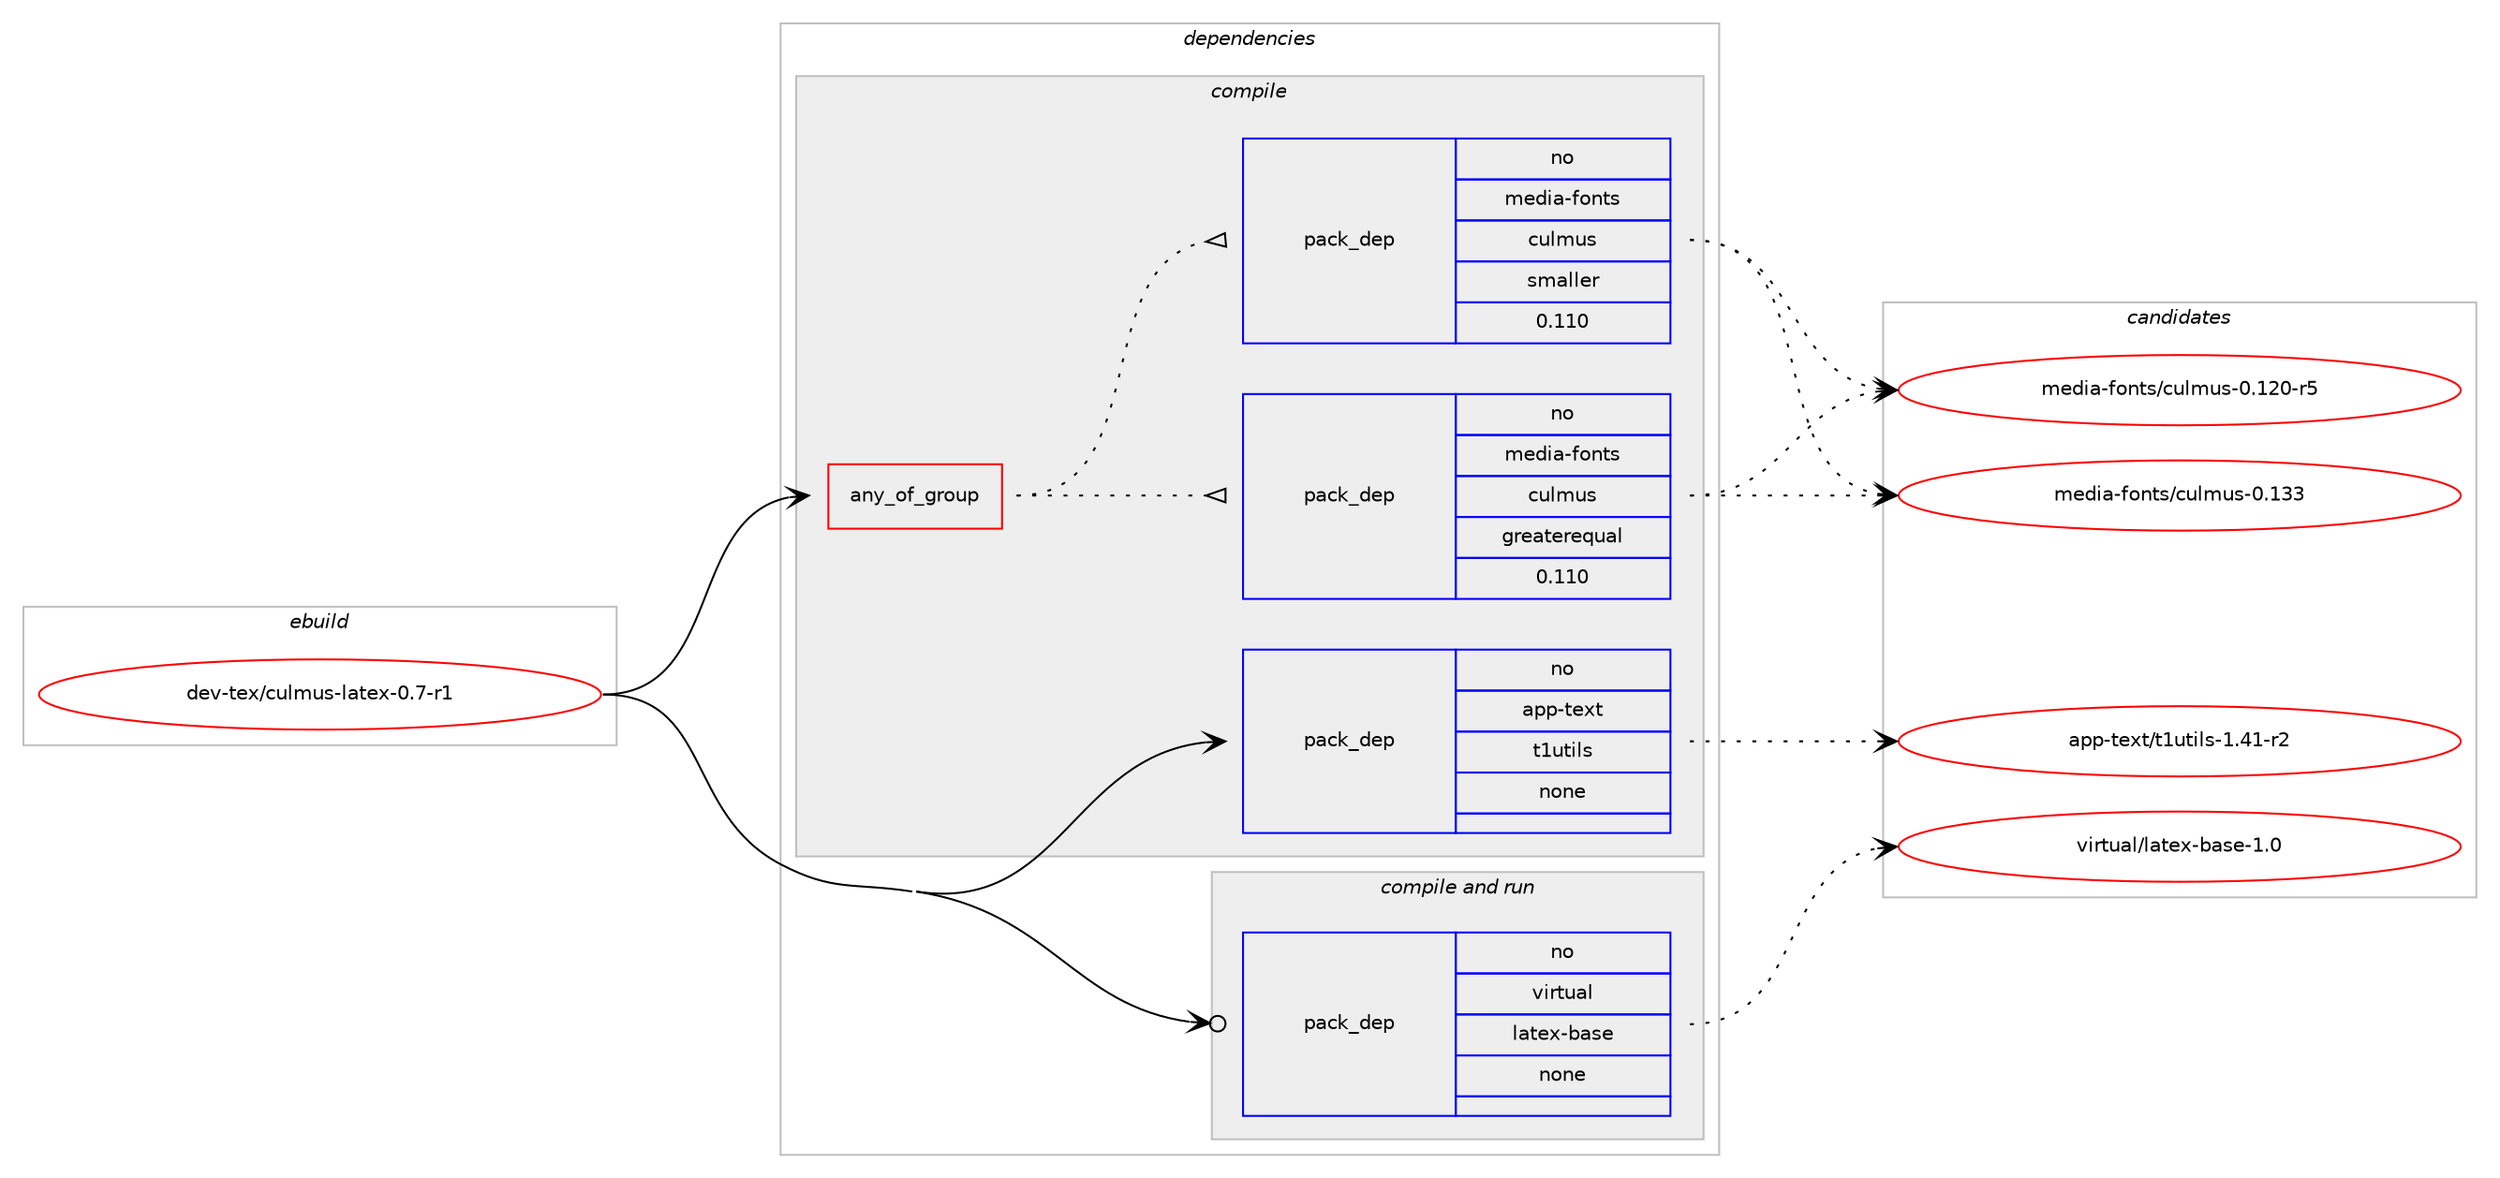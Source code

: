 digraph prolog {

# *************
# Graph options
# *************

newrank=true;
concentrate=true;
compound=true;
graph [rankdir=LR,fontname=Helvetica,fontsize=10,ranksep=1.5];#, ranksep=2.5, nodesep=0.2];
edge  [arrowhead=vee];
node  [fontname=Helvetica,fontsize=10];

# **********
# The ebuild
# **********

subgraph cluster_leftcol {
color=gray;
rank=same;
label=<<i>ebuild</i>>;
id [label="dev-tex/culmus-latex-0.7-r1", color=red, width=4, href="../dev-tex/culmus-latex-0.7-r1.svg"];
}

# ****************
# The dependencies
# ****************

subgraph cluster_midcol {
color=gray;
label=<<i>dependencies</i>>;
subgraph cluster_compile {
fillcolor="#eeeeee";
style=filled;
label=<<i>compile</i>>;
subgraph any11706 {
dependency724414 [label=<<TABLE BORDER="0" CELLBORDER="1" CELLSPACING="0" CELLPADDING="4"><TR><TD CELLPADDING="10">any_of_group</TD></TR></TABLE>>, shape=none, color=red];subgraph pack530616 {
dependency724415 [label=<<TABLE BORDER="0" CELLBORDER="1" CELLSPACING="0" CELLPADDING="4" WIDTH="220"><TR><TD ROWSPAN="6" CELLPADDING="30">pack_dep</TD></TR><TR><TD WIDTH="110">no</TD></TR><TR><TD>media-fonts</TD></TR><TR><TD>culmus</TD></TR><TR><TD>greaterequal</TD></TR><TR><TD>0.110</TD></TR></TABLE>>, shape=none, color=blue];
}
dependency724414:e -> dependency724415:w [weight=20,style="dotted",arrowhead="oinv"];
subgraph pack530617 {
dependency724416 [label=<<TABLE BORDER="0" CELLBORDER="1" CELLSPACING="0" CELLPADDING="4" WIDTH="220"><TR><TD ROWSPAN="6" CELLPADDING="30">pack_dep</TD></TR><TR><TD WIDTH="110">no</TD></TR><TR><TD>media-fonts</TD></TR><TR><TD>culmus</TD></TR><TR><TD>smaller</TD></TR><TR><TD>0.110</TD></TR></TABLE>>, shape=none, color=blue];
}
dependency724414:e -> dependency724416:w [weight=20,style="dotted",arrowhead="oinv"];
}
id:e -> dependency724414:w [weight=20,style="solid",arrowhead="vee"];
subgraph pack530618 {
dependency724417 [label=<<TABLE BORDER="0" CELLBORDER="1" CELLSPACING="0" CELLPADDING="4" WIDTH="220"><TR><TD ROWSPAN="6" CELLPADDING="30">pack_dep</TD></TR><TR><TD WIDTH="110">no</TD></TR><TR><TD>app-text</TD></TR><TR><TD>t1utils</TD></TR><TR><TD>none</TD></TR><TR><TD></TD></TR></TABLE>>, shape=none, color=blue];
}
id:e -> dependency724417:w [weight=20,style="solid",arrowhead="vee"];
}
subgraph cluster_compileandrun {
fillcolor="#eeeeee";
style=filled;
label=<<i>compile and run</i>>;
subgraph pack530619 {
dependency724418 [label=<<TABLE BORDER="0" CELLBORDER="1" CELLSPACING="0" CELLPADDING="4" WIDTH="220"><TR><TD ROWSPAN="6" CELLPADDING="30">pack_dep</TD></TR><TR><TD WIDTH="110">no</TD></TR><TR><TD>virtual</TD></TR><TR><TD>latex-base</TD></TR><TR><TD>none</TD></TR><TR><TD></TD></TR></TABLE>>, shape=none, color=blue];
}
id:e -> dependency724418:w [weight=20,style="solid",arrowhead="odotvee"];
}
subgraph cluster_run {
fillcolor="#eeeeee";
style=filled;
label=<<i>run</i>>;
}
}

# **************
# The candidates
# **************

subgraph cluster_choices {
rank=same;
color=gray;
label=<<i>candidates</i>>;

subgraph choice530616 {
color=black;
nodesep=1;
choice109101100105974510211111011611547991171081091171154548464950484511453 [label="media-fonts/culmus-0.120-r5", color=red, width=4,href="../media-fonts/culmus-0.120-r5.svg"];
choice10910110010597451021111101161154799117108109117115454846495151 [label="media-fonts/culmus-0.133", color=red, width=4,href="../media-fonts/culmus-0.133.svg"];
dependency724415:e -> choice109101100105974510211111011611547991171081091171154548464950484511453:w [style=dotted,weight="100"];
dependency724415:e -> choice10910110010597451021111101161154799117108109117115454846495151:w [style=dotted,weight="100"];
}
subgraph choice530617 {
color=black;
nodesep=1;
choice109101100105974510211111011611547991171081091171154548464950484511453 [label="media-fonts/culmus-0.120-r5", color=red, width=4,href="../media-fonts/culmus-0.120-r5.svg"];
choice10910110010597451021111101161154799117108109117115454846495151 [label="media-fonts/culmus-0.133", color=red, width=4,href="../media-fonts/culmus-0.133.svg"];
dependency724416:e -> choice109101100105974510211111011611547991171081091171154548464950484511453:w [style=dotted,weight="100"];
dependency724416:e -> choice10910110010597451021111101161154799117108109117115454846495151:w [style=dotted,weight="100"];
}
subgraph choice530618 {
color=black;
nodesep=1;
choice9711211245116101120116471164911711610510811545494652494511450 [label="app-text/t1utils-1.41-r2", color=red, width=4,href="../app-text/t1utils-1.41-r2.svg"];
dependency724417:e -> choice9711211245116101120116471164911711610510811545494652494511450:w [style=dotted,weight="100"];
}
subgraph choice530619 {
color=black;
nodesep=1;
choice11810511411611797108471089711610112045989711510145494648 [label="virtual/latex-base-1.0", color=red, width=4,href="../virtual/latex-base-1.0.svg"];
dependency724418:e -> choice11810511411611797108471089711610112045989711510145494648:w [style=dotted,weight="100"];
}
}

}
